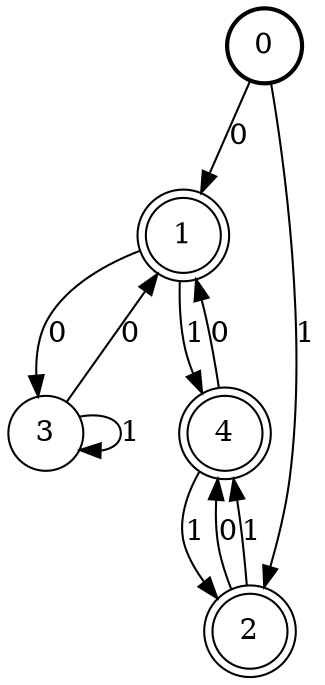 digraph Automat {
    node [shape = circle];
    0 [style = "bold"];
    0 -> 1 [label = "0"];
    0 -> 2 [label = "1"];
    1 [peripheries=2]
    1 -> 3 [label = "0"];
    1 -> 4 [label = "1"];
    2 [peripheries=2]
    2 -> 4 [label = "0"];
    2 -> 4 [label = "1"];
    3 -> 1 [label = "0"];
    3 -> 3 [label = "1"];
    4 [peripheries=2]
    4 -> 1 [label = "0"];
    4 -> 2 [label = "1"];
}

